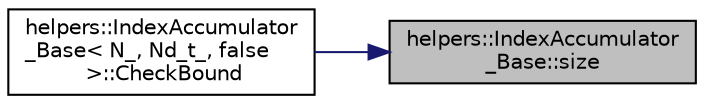digraph "helpers::IndexAccumulator_Base::size"
{
 // LATEX_PDF_SIZE
  edge [fontname="Helvetica",fontsize="10",labelfontname="Helvetica",labelfontsize="10"];
  node [fontname="Helvetica",fontsize="10",shape=record];
  rankdir="RL";
  Node1 [label="helpers::IndexAccumulator\l_Base::size",height=0.2,width=0.4,color="black", fillcolor="grey75", style="filled", fontcolor="black",tooltip="Return exclusive upper bound for next index."];
  Node1 -> Node2 [dir="back",color="midnightblue",fontsize="10",style="solid",fontname="Helvetica"];
  Node2 [label="helpers::IndexAccumulator\l_Base\< N_, Nd_t_, false\l \>::CheckBound",height=0.2,width=0.4,color="black", fillcolor="white", style="filled",URL="$classhelpers_1_1IndexAccumulator__Base.html#a28d9fe090295b2cb30c64e5acb666ffd",tooltip=" "];
}
